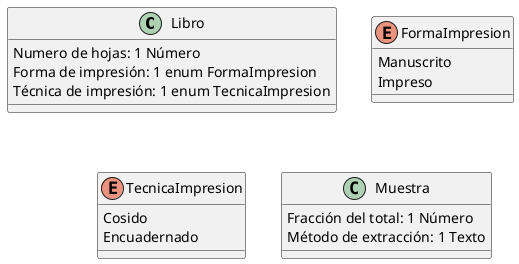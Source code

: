 @startuml

Class Libro{
Numero de hojas: 1 Número
Forma de impresión: 1 enum FormaImpresion
Técnica de impresión: 1 enum TecnicaImpresion
}
enum FormaImpresion{
Manuscrito
Impreso
}
enum TecnicaImpresion{
Cosido
Encuadernado
}
Class Muestra{
Fracción del total: 1 Número
Método de extracción: 1 Texto
}

@enduml
